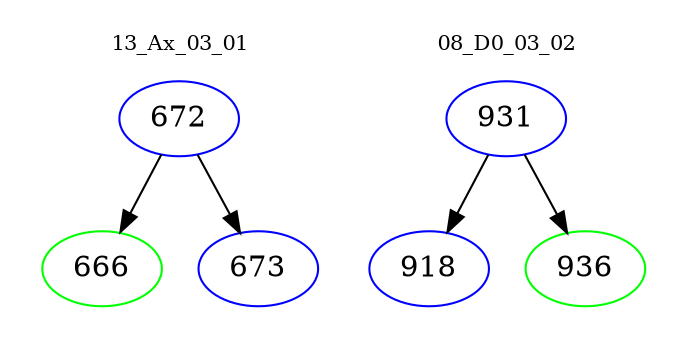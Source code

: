 digraph{
subgraph cluster_0 {
color = white
label = "13_Ax_03_01";
fontsize=10;
T0_672 [label="672", color="blue"]
T0_672 -> T0_666 [color="black"]
T0_666 [label="666", color="green"]
T0_672 -> T0_673 [color="black"]
T0_673 [label="673", color="blue"]
}
subgraph cluster_1 {
color = white
label = "08_D0_03_02";
fontsize=10;
T1_931 [label="931", color="blue"]
T1_931 -> T1_918 [color="black"]
T1_918 [label="918", color="blue"]
T1_931 -> T1_936 [color="black"]
T1_936 [label="936", color="green"]
}
}
